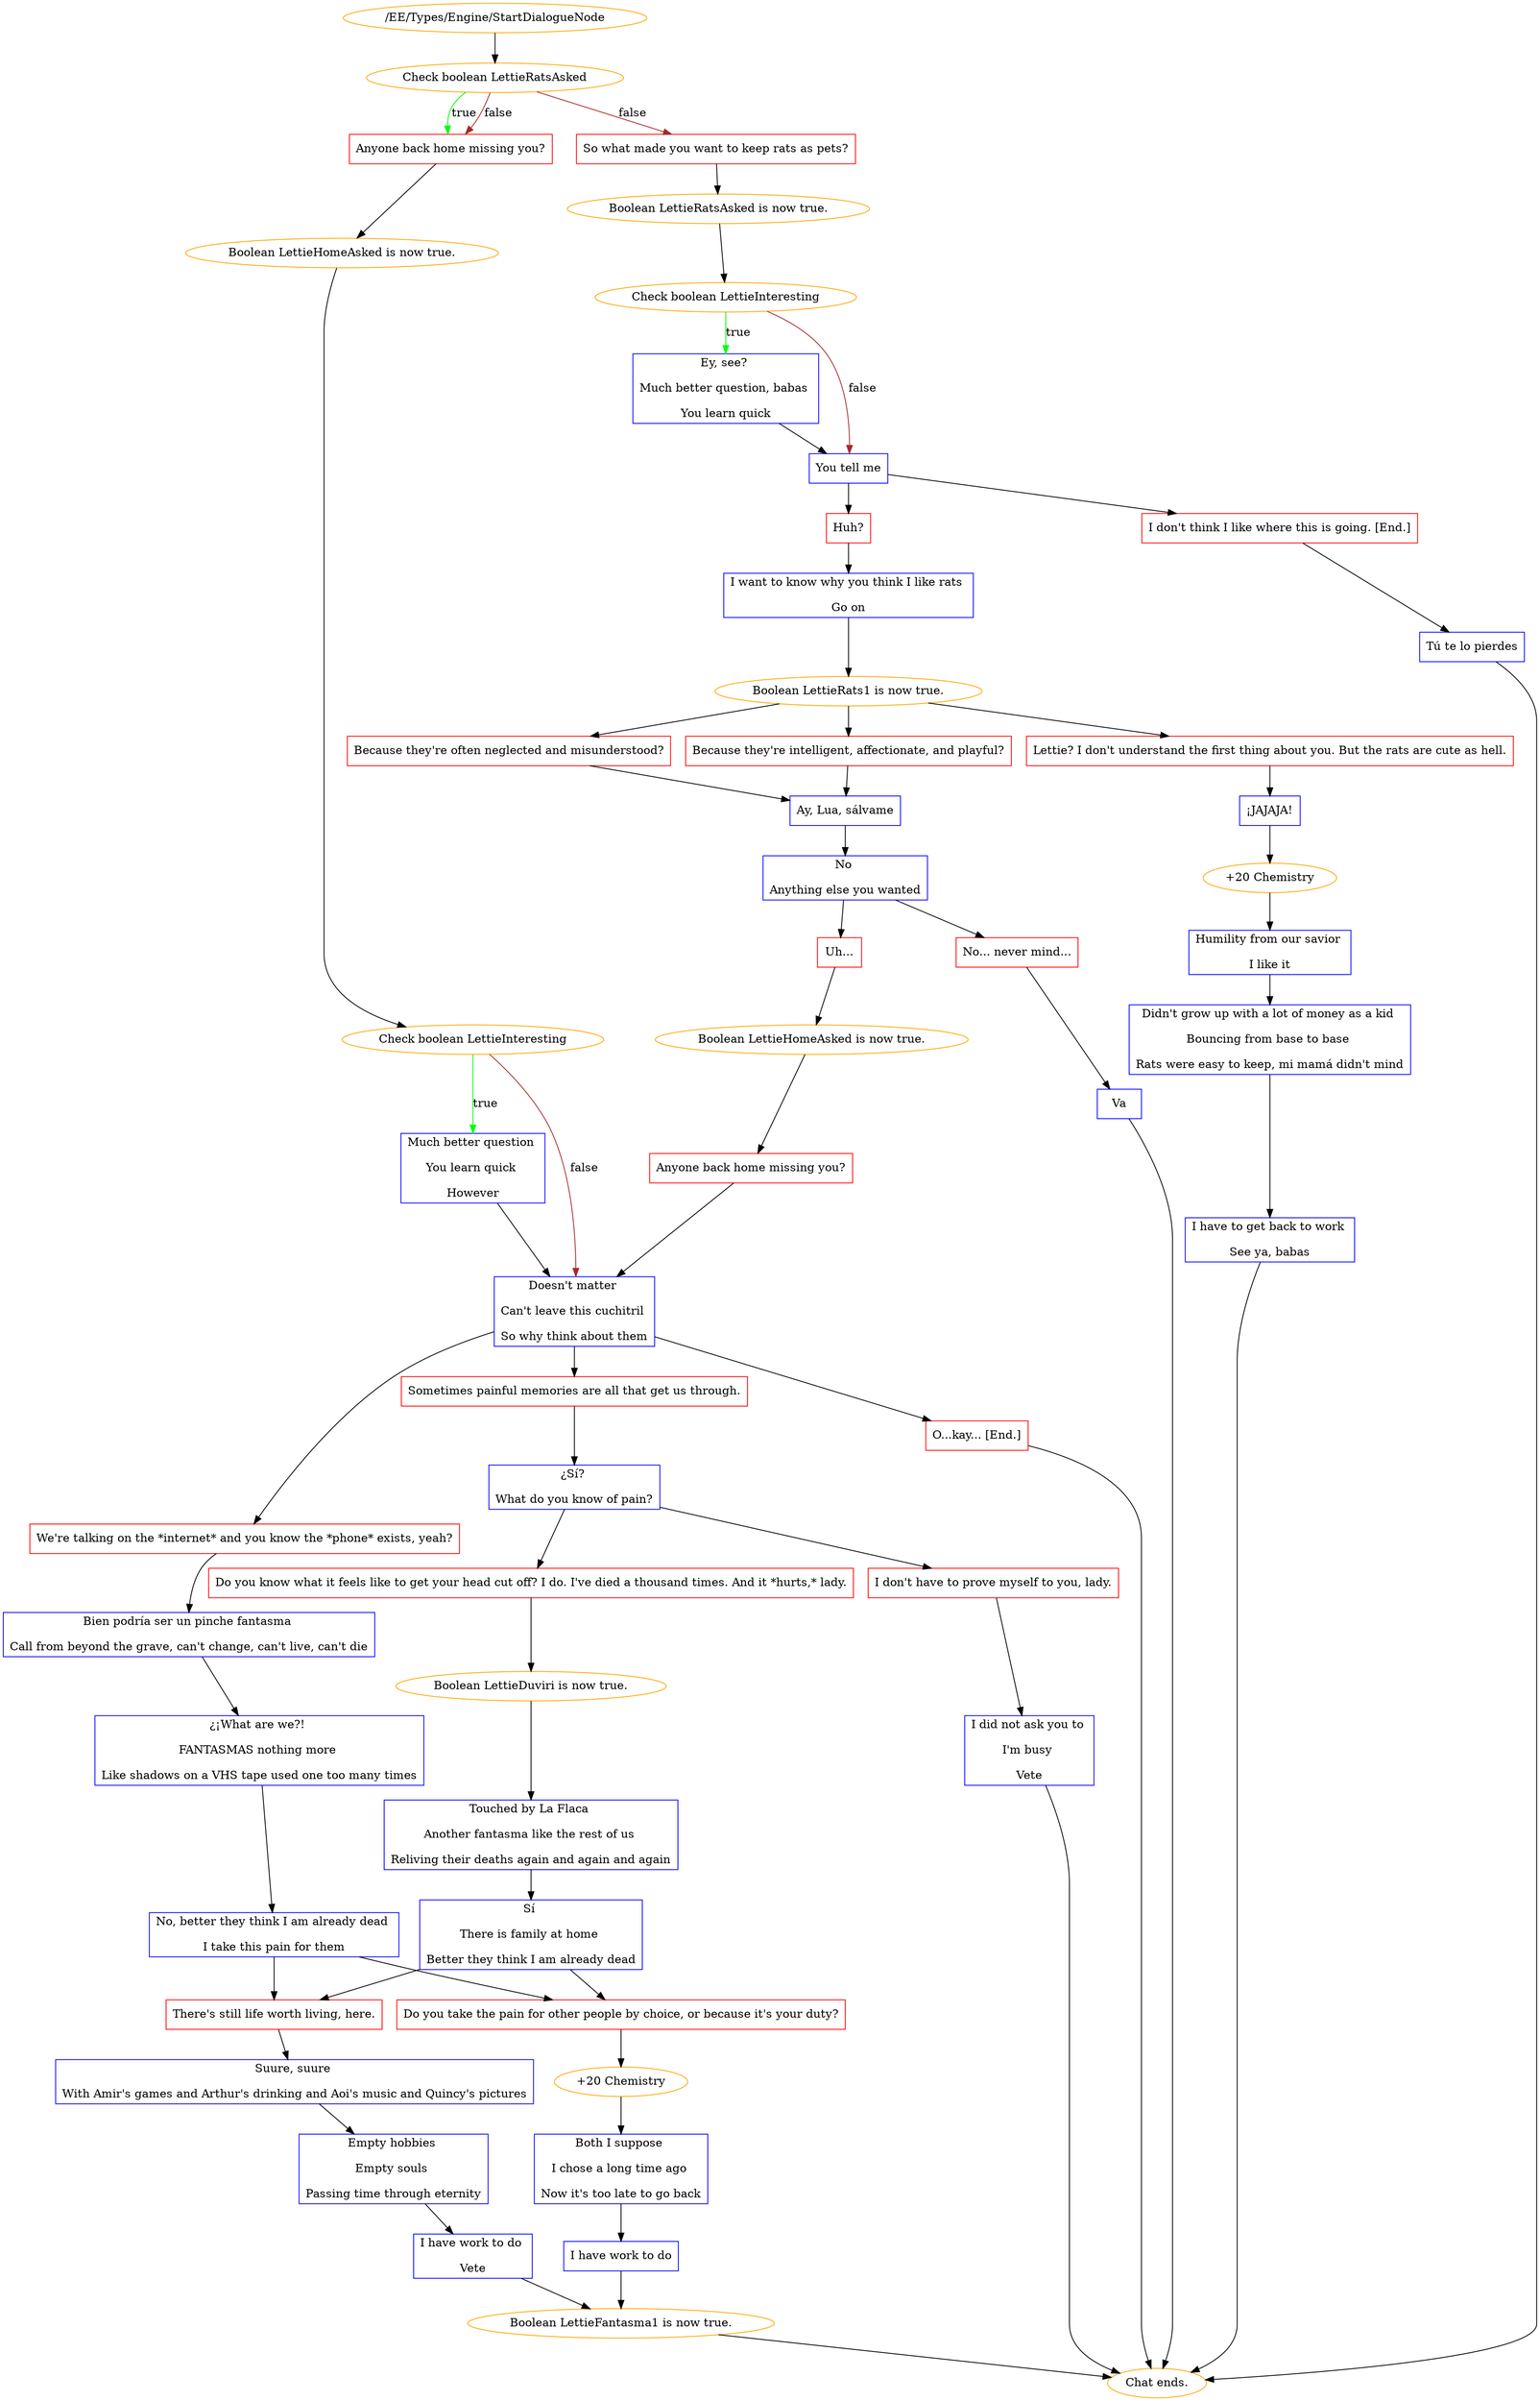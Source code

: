 digraph {
	52 [label="/EE/Types/Engine/StartDialogueNode",color=orange];
		52 -> 211;
	211 [label="Check boolean LettieRatsAsked",color=orange];
		211 -> 53 [label=true,color=green];
		211 -> 54 [label=false,color=brown];
		211 -> 53 [label=false,color=brown];
	53 [label="Anyone back home missing you?",shape=box,color=red];
		53 -> 55;
	54 [label="So what made you want to keep rats as pets?",shape=box,color=red];
		54 -> 56;
	55 [label="Boolean LettieHomeAsked is now true.",color=orange];
		55 -> 57;
	56 [label="Boolean LettieRatsAsked is now true.",color=orange];
		56 -> 58;
	57 [label="Check boolean LettieInteresting",color=orange];
		57 -> 59 [label=true,color=green];
		57 -> 62 [label=false,color=brown];
	58 [label="Check boolean LettieInteresting",color=orange];
		58 -> 60 [label=true,color=green];
		58 -> 61 [label=false,color=brown];
	59 [label="Much better question 
You learn quick 
However",shape=box,color=blue];
		59 -> 62;
	62 [label="Doesn't matter 
Can't leave this cuchitril 
So why think about them",shape=box,color=blue];
		62 -> 67;
		62 -> 66;
		62 -> 65;
	60 [label="Ey, see? 
Much better question, babas 
You learn quick",shape=box,color=blue];
		60 -> 61;
	61 [label="You tell me",shape=box,color=blue];
		61 -> 91;
		61 -> 80;
	67 [label="We're talking on the *internet* and you know the *phone* exists, yeah?",shape=box,color=red];
		67 -> 70;
	66 [label="Sometimes painful memories are all that get us through.",shape=box,color=red];
		66 -> 69;
	65 [label="O...kay... [End.]",shape=box,color=red];
		65 -> "Chat ends.";
	91 [label="Huh?",shape=box,color=red];
		91 -> 93;
	80 [label="I don't think I like where this is going. [End.]",shape=box,color=red];
		80 -> 2440;
	70 [label="Bien podría ser un pinche fantasma 
Call from beyond the grave, can't change, can't live, can't die",shape=box,color=blue];
		70 -> 81;
	69 [label="¿Sí? 
What do you know of pain?",shape=box,color=blue];
		69 -> 72;
		69 -> 74;
	"Chat ends." [color=orange];
	93 [label="I want to know why you think I like rats 
Go on",shape=box,color=blue];
		93 -> 104;
	2440 [label="Tú te lo pierdes",shape=box,color=blue];
		2440 -> "Chat ends.";
	81 [label="¿¡What are we?! 
FANTASMAS nothing more 
Like shadows on a VHS tape used one too many times",shape=box,color=blue];
		81 -> 82;
	72 [label="Do you know what it feels like to get your head cut off? I do. I've died a thousand times. And it *hurts,* lady.",shape=box,color=red];
		72 -> 71;
	74 [label="I don't have to prove myself to you, lady.",shape=box,color=red];
		74 -> 73;
	104 [label="Boolean LettieRats1 is now true.",color=orange];
		104 -> 95;
		104 -> 96;
		104 -> 97;
	"Chat ends." [color=orange];
	82 [label="No, better they think I am already dead 
I take this pain for them",shape=box,color=blue];
		82 -> 79;
		82 -> 78;
	71 [label="Boolean LettieDuviri is now true.",color=orange];
		71 -> 76;
	73 [label="I did not ask you to 
I'm busy 
Vete",shape=box,color=blue];
		73 -> "Chat ends.";
	95 [label="Because they're intelligent, affectionate, and playful?",shape=box,color=red];
		95 -> 94;
	96 [label="Because they're often neglected and misunderstood?",shape=box,color=red];
		96 -> 94;
	97 [label="Lettie? I don't understand the first thing about you. But the rats are cute as hell.",shape=box,color=red];
		97 -> 105;
	79 [label="There's still life worth living, here.",shape=box,color=red];
		79 -> 84;
	78 [label="Do you take the pain for other people by choice, or because it's your duty?",shape=box,color=red];
		78 -> 85;
	76 [label="Touched by La Flaca 
Another fantasma like the rest of us 
Reliving their deaths again and again and again",shape=box,color=blue];
		76 -> 77;
	"Chat ends." [color=orange];
	94 [label="Ay, Lua, sálvame",shape=box,color=blue];
		94 -> 98;
	105 [label="¡JAJAJA!",shape=box,color=blue];
		105 -> 99;
	84 [label="Suure, suure 
With Amir's games and Arthur's drinking and Aoi's music and Quincy's pictures",shape=box,color=blue];
		84 -> 89;
	85 [label="+20 Chemistry",color=orange];
		85 -> 83;
	77 [label="Sí 
There is family at home 
Better they think I am already dead",shape=box,color=blue];
		77 -> 78;
		77 -> 79;
	98 [label="No 
Anything else you wanted",shape=box,color=blue];
		98 -> 100;
		98 -> 101;
	99 [label="+20 Chemistry",color=orange];
		99 -> 106;
	89 [label="Empty hobbies 
Empty souls 
Passing time through eternity",shape=box,color=blue];
		89 -> 90;
	83 [label="Both I suppose 
I chose a long time ago 
Now it's too late to go back",shape=box,color=blue];
		83 -> 86;
	100 [label="Uh...",shape=box,color=red];
		100 -> 63;
	101 [label="No... never mind...",shape=box,color=red];
		101 -> 102;
	106 [label="Humility from our savior 
I like it",shape=box,color=blue];
		106 -> 107;
	90 [label="I have work to do 
Vete",shape=box,color=blue];
		90 -> 87;
	86 [label="I have work to do",shape=box,color=blue];
		86 -> 87;
	63 [label="Boolean LettieHomeAsked is now true.",color=orange];
		63 -> 64;
	102 [label="Va",shape=box,color=blue];
		102 -> "Chat ends.";
	107 [label="Didn't grow up with a lot of money as a kid 
Bouncing from base to base 
Rats were easy to keep, mi mamá didn't mind",shape=box,color=blue];
		107 -> 108;
	87 [label="Boolean LettieFantasma1 is now true.",color=orange];
		87 -> "Chat ends.";
	64 [label="Anyone back home missing you?",shape=box,color=red];
		64 -> 62;
	"Chat ends." [color=orange];
	108 [label="I have to get back to work 
See ya, babas",shape=box,color=blue];
		108 -> "Chat ends.";
	"Chat ends." [color=orange];
	"Chat ends." [color=orange];
}